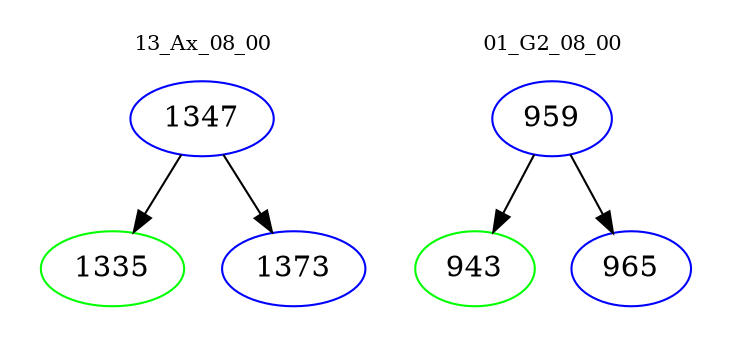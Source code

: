 digraph{
subgraph cluster_0 {
color = white
label = "13_Ax_08_00";
fontsize=10;
T0_1347 [label="1347", color="blue"]
T0_1347 -> T0_1335 [color="black"]
T0_1335 [label="1335", color="green"]
T0_1347 -> T0_1373 [color="black"]
T0_1373 [label="1373", color="blue"]
}
subgraph cluster_1 {
color = white
label = "01_G2_08_00";
fontsize=10;
T1_959 [label="959", color="blue"]
T1_959 -> T1_943 [color="black"]
T1_943 [label="943", color="green"]
T1_959 -> T1_965 [color="black"]
T1_965 [label="965", color="blue"]
}
}
